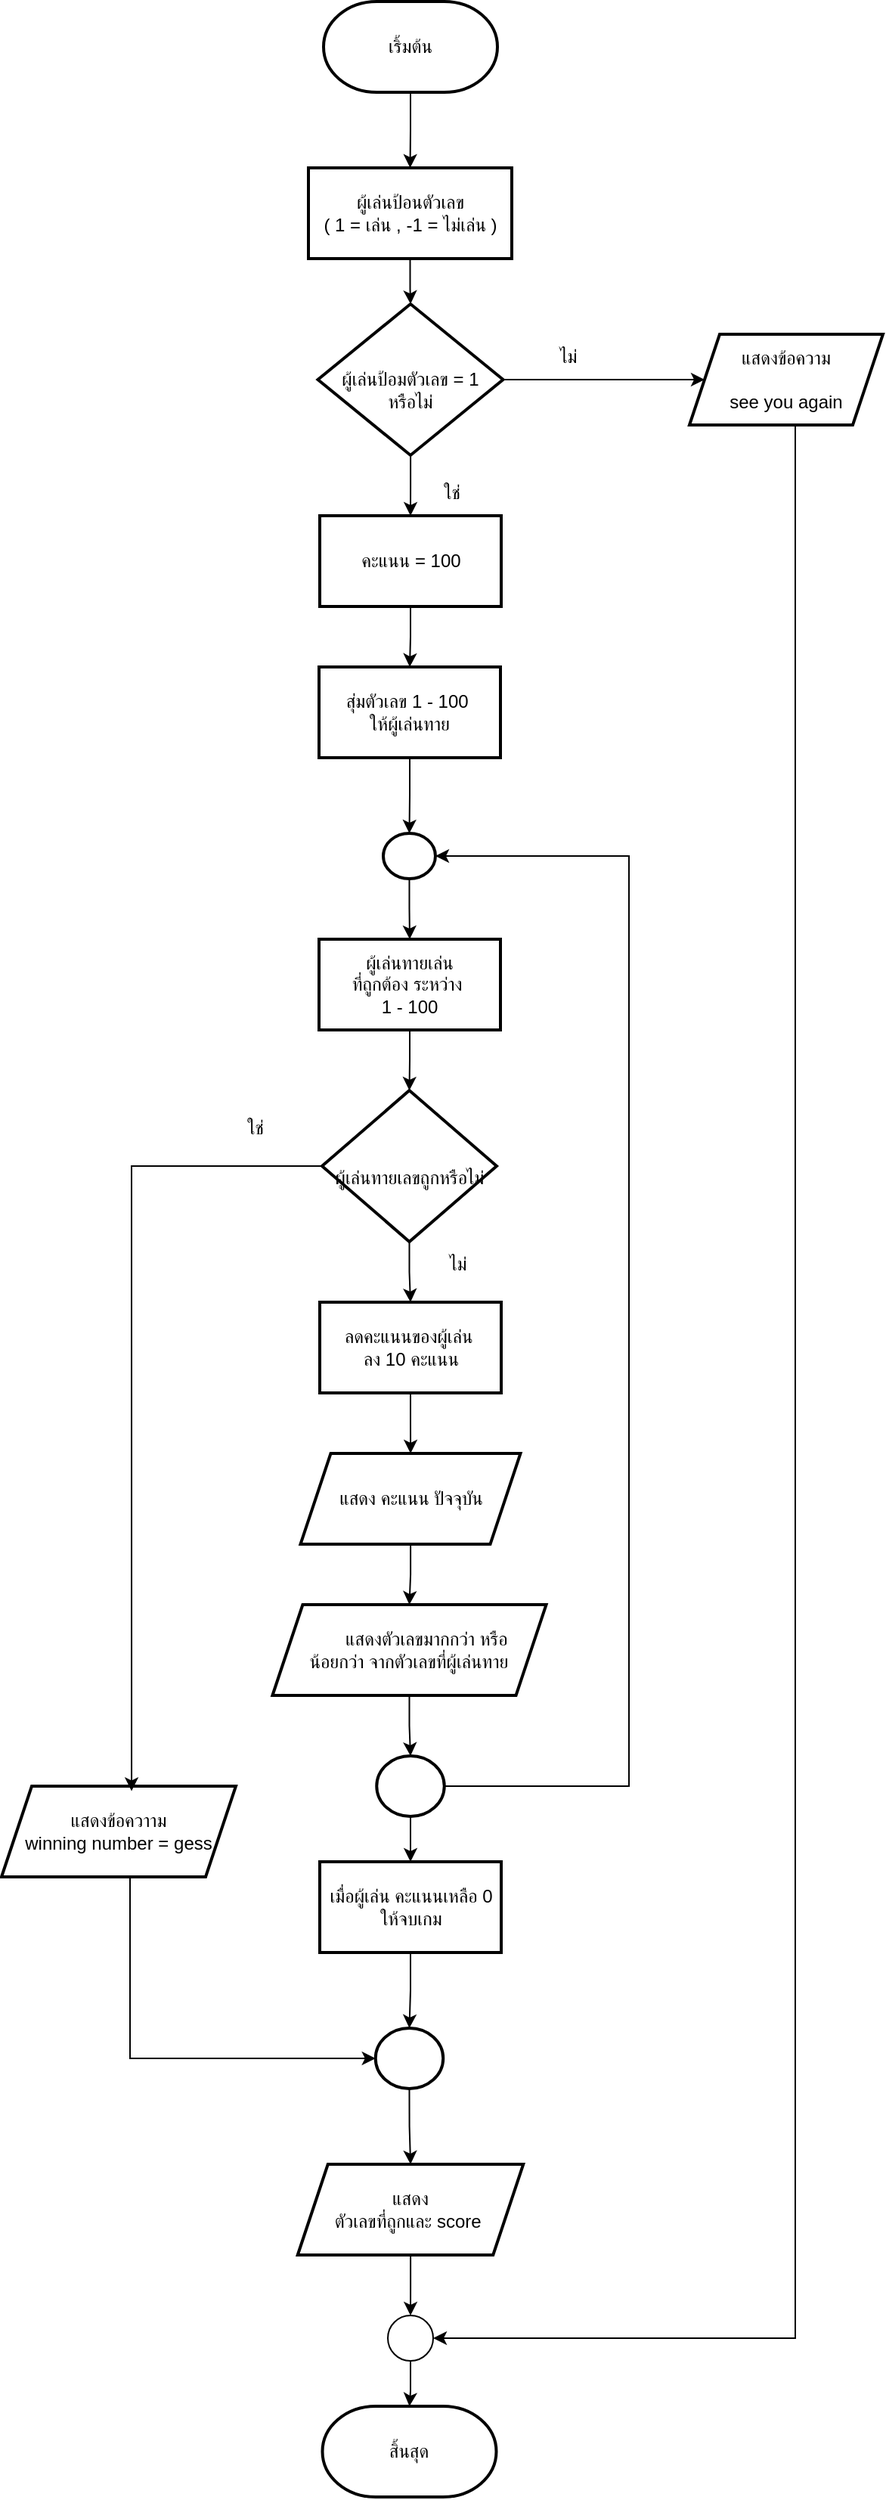 <!--[if IE]><meta http-equiv="X-UA-Compatible" content="IE=5,IE=9" ><![endif]-->
<!DOCTYPE html>
<html>
<head>
<title>Lab7</title>
<meta charset="utf-8"/>
</head>
<body><div class="mxgraph" style="max-width:100%;border:1px solid transparent;" data-mxgraph="{&quot;highlight&quot;:&quot;#0000ff&quot;,&quot;nav&quot;:true,&quot;resize&quot;:true,&quot;dark-mode&quot;:&quot;auto&quot;,&quot;toolbar&quot;:&quot;zoom layers tags lightbox&quot;,&quot;edit&quot;:&quot;_blank&quot;,&quot;xml&quot;:&quot;&lt;mxfile host=\&quot;app.diagrams.net\&quot; agent=\&quot;Mozilla/5.0 (Windows NT 10.0; Win64; x64) AppleWebKit/537.36 (KHTML, like Gecko) Chrome/139.0.0.0 Safari/537.36 Edg/139.0.0.0\&quot; version=\&quot;28.1.0\&quot;&gt;\n  &lt;diagram name=\&quot;Page-1\&quot; id=\&quot;Yy1FlRuDkq9yX7NlH2-i\&quot;&gt;\n    &lt;mxGraphModel dx=\&quot;978\&quot; dy=\&quot;542\&quot; grid=\&quot;1\&quot; gridSize=\&quot;10\&quot; guides=\&quot;1\&quot; tooltips=\&quot;1\&quot; connect=\&quot;1\&quot; arrows=\&quot;1\&quot; fold=\&quot;1\&quot; page=\&quot;1\&quot; pageScale=\&quot;1\&quot; pageWidth=\&quot;850\&quot; pageHeight=\&quot;1100\&quot; math=\&quot;0\&quot; shadow=\&quot;0\&quot;&gt;\n      &lt;root&gt;\n        &lt;mxCell id=\&quot;0\&quot; /&gt;\n        &lt;mxCell id=\&quot;1\&quot; parent=\&quot;0\&quot; /&gt;\n        &lt;mxCell id=\&quot;HMM1KEtsU0UgiyhBTCUM-3\&quot; value=\&quot;\&quot; style=\&quot;edgeStyle=orthogonalEdgeStyle;rounded=0;orthogonalLoop=1;jettySize=auto;html=1;\&quot; parent=\&quot;1\&quot; source=\&quot;HMM1KEtsU0UgiyhBTCUM-1\&quot; target=\&quot;HMM1KEtsU0UgiyhBTCUM-2\&quot; edge=\&quot;1\&quot;&gt;\n          &lt;mxGeometry relative=\&quot;1\&quot; as=\&quot;geometry\&quot; /&gt;\n        &lt;/mxCell&gt;\n        &lt;mxCell id=\&quot;HMM1KEtsU0UgiyhBTCUM-1\&quot; value=\&quot;เริ้มต้น\&quot; style=\&quot;strokeWidth=2;html=1;shape=mxgraph.flowchart.terminator;whiteSpace=wrap;\&quot; parent=\&quot;1\&quot; vertex=\&quot;1\&quot;&gt;\n          &lt;mxGeometry x=\&quot;368\&quot; y=\&quot;40\&quot; width=\&quot;115\&quot; height=\&quot;60\&quot; as=\&quot;geometry\&quot; /&gt;\n        &lt;/mxCell&gt;\n        &lt;mxCell id=\&quot;HMM1KEtsU0UgiyhBTCUM-5\&quot; value=\&quot;\&quot; style=\&quot;edgeStyle=orthogonalEdgeStyle;rounded=0;orthogonalLoop=1;jettySize=auto;html=1;\&quot; parent=\&quot;1\&quot; source=\&quot;HMM1KEtsU0UgiyhBTCUM-2\&quot; target=\&quot;HMM1KEtsU0UgiyhBTCUM-4\&quot; edge=\&quot;1\&quot;&gt;\n          &lt;mxGeometry relative=\&quot;1\&quot; as=\&quot;geometry\&quot; /&gt;\n        &lt;/mxCell&gt;\n        &lt;mxCell id=\&quot;HMM1KEtsU0UgiyhBTCUM-2\&quot; value=\&quot;ผู้เล่นป้อนตัวเลข&amp;lt;div&amp;gt;( 1 = เล่น , -1 = ไม่เล่น )&amp;lt;/div&amp;gt;\&quot; style=\&quot;whiteSpace=wrap;html=1;strokeWidth=2;\&quot; parent=\&quot;1\&quot; vertex=\&quot;1\&quot;&gt;\n          &lt;mxGeometry x=\&quot;358\&quot; y=\&quot;150\&quot; width=\&quot;134.5\&quot; height=\&quot;60\&quot; as=\&quot;geometry\&quot; /&gt;\n        &lt;/mxCell&gt;\n        &lt;mxCell id=\&quot;HMM1KEtsU0UgiyhBTCUM-7\&quot; value=\&quot;\&quot; style=\&quot;edgeStyle=orthogonalEdgeStyle;rounded=0;orthogonalLoop=1;jettySize=auto;html=1;\&quot; parent=\&quot;1\&quot; source=\&quot;HMM1KEtsU0UgiyhBTCUM-4\&quot; target=\&quot;HMM1KEtsU0UgiyhBTCUM-6\&quot; edge=\&quot;1\&quot;&gt;\n          &lt;mxGeometry relative=\&quot;1\&quot; as=\&quot;geometry\&quot; /&gt;\n        &lt;/mxCell&gt;\n        &lt;mxCell id=\&quot;HMM1KEtsU0UgiyhBTCUM-11\&quot; value=\&quot;\&quot; style=\&quot;edgeStyle=orthogonalEdgeStyle;rounded=0;orthogonalLoop=1;jettySize=auto;html=1;\&quot; parent=\&quot;1\&quot; source=\&quot;HMM1KEtsU0UgiyhBTCUM-4\&quot; target=\&quot;HMM1KEtsU0UgiyhBTCUM-10\&quot; edge=\&quot;1\&quot;&gt;\n          &lt;mxGeometry relative=\&quot;1\&quot; as=\&quot;geometry\&quot; /&gt;\n        &lt;/mxCell&gt;\n        &lt;mxCell id=\&quot;HMM1KEtsU0UgiyhBTCUM-4\&quot; value=\&quot;&amp;lt;div&amp;gt;&amp;lt;br&amp;gt;&amp;lt;/div&amp;gt;ผู้เล่นป้อมตัวเลข = 1&amp;lt;div&amp;gt;หรือไม่&amp;lt;/div&amp;gt;\&quot; style=\&quot;rhombus;whiteSpace=wrap;html=1;strokeWidth=2;\&quot; parent=\&quot;1\&quot; vertex=\&quot;1\&quot;&gt;\n          &lt;mxGeometry x=\&quot;364.25\&quot; y=\&quot;240\&quot; width=\&quot;122.5\&quot; height=\&quot;100\&quot; as=\&quot;geometry\&quot; /&gt;\n        &lt;/mxCell&gt;\n        &lt;mxCell id=\&quot;HMM1KEtsU0UgiyhBTCUM-53\&quot; style=\&quot;edgeStyle=orthogonalEdgeStyle;rounded=0;orthogonalLoop=1;jettySize=auto;html=1;entryX=1;entryY=0.5;entryDx=0;entryDy=0;\&quot; parent=\&quot;1\&quot; source=\&quot;HMM1KEtsU0UgiyhBTCUM-6\&quot; target=\&quot;HMM1KEtsU0UgiyhBTCUM-29\&quot; edge=\&quot;1\&quot;&gt;\n          &lt;mxGeometry relative=\&quot;1\&quot; as=\&quot;geometry\&quot;&gt;\n            &lt;Array as=\&quot;points\&quot;&gt;\n              &lt;mxPoint x=\&quot;680\&quot; y=\&quot;1585\&quot; /&gt;\n            &lt;/Array&gt;\n          &lt;/mxGeometry&gt;\n        &lt;/mxCell&gt;\n        &lt;mxCell id=\&quot;HMM1KEtsU0UgiyhBTCUM-6\&quot; value=\&quot;แสดงข้อความ&amp;lt;div&amp;gt;&amp;lt;br&amp;gt;&amp;lt;/div&amp;gt;&amp;lt;div&amp;gt;see you again&amp;lt;/div&amp;gt;\&quot; style=\&quot;shape=parallelogram;perimeter=parallelogramPerimeter;whiteSpace=wrap;html=1;fixedSize=1;strokeWidth=2;\&quot; parent=\&quot;1\&quot; vertex=\&quot;1\&quot;&gt;\n          &lt;mxGeometry x=\&quot;610\&quot; y=\&quot;260\&quot; width=\&quot;128\&quot; height=\&quot;60\&quot; as=\&quot;geometry\&quot; /&gt;\n        &lt;/mxCell&gt;\n        &lt;mxCell id=\&quot;HMM1KEtsU0UgiyhBTCUM-9\&quot; value=\&quot;ไม่\&quot; style=\&quot;text;html=1;align=center;verticalAlign=middle;whiteSpace=wrap;rounded=0;\&quot; parent=\&quot;1\&quot; vertex=\&quot;1\&quot;&gt;\n          &lt;mxGeometry x=\&quot;500\&quot; y=\&quot;260\&quot; width=\&quot;60\&quot; height=\&quot;30\&quot; as=\&quot;geometry\&quot; /&gt;\n        &lt;/mxCell&gt;\n        &lt;mxCell id=\&quot;HMM1KEtsU0UgiyhBTCUM-13\&quot; value=\&quot;\&quot; style=\&quot;edgeStyle=orthogonalEdgeStyle;rounded=0;orthogonalLoop=1;jettySize=auto;html=1;\&quot; parent=\&quot;1\&quot; source=\&quot;HMM1KEtsU0UgiyhBTCUM-10\&quot; target=\&quot;HMM1KEtsU0UgiyhBTCUM-12\&quot; edge=\&quot;1\&quot;&gt;\n          &lt;mxGeometry relative=\&quot;1\&quot; as=\&quot;geometry\&quot; /&gt;\n        &lt;/mxCell&gt;\n        &lt;mxCell id=\&quot;HMM1KEtsU0UgiyhBTCUM-10\&quot; value=\&quot;คะแนน = 100\&quot; style=\&quot;whiteSpace=wrap;html=1;strokeWidth=2;\&quot; parent=\&quot;1\&quot; vertex=\&quot;1\&quot;&gt;\n          &lt;mxGeometry x=\&quot;365.5\&quot; y=\&quot;380\&quot; width=\&quot;120\&quot; height=\&quot;60\&quot; as=\&quot;geometry\&quot; /&gt;\n        &lt;/mxCell&gt;\n        &lt;mxCell id=\&quot;HMM1KEtsU0UgiyhBTCUM-50\&quot; value=\&quot;\&quot; style=\&quot;edgeStyle=orthogonalEdgeStyle;rounded=0;orthogonalLoop=1;jettySize=auto;html=1;\&quot; parent=\&quot;1\&quot; source=\&quot;HMM1KEtsU0UgiyhBTCUM-12\&quot; target=\&quot;HMM1KEtsU0UgiyhBTCUM-49\&quot; edge=\&quot;1\&quot;&gt;\n          &lt;mxGeometry relative=\&quot;1\&quot; as=\&quot;geometry\&quot; /&gt;\n        &lt;/mxCell&gt;\n        &lt;mxCell id=\&quot;HMM1KEtsU0UgiyhBTCUM-12\&quot; value=\&quot;สุ่มตัวเลข 1 - 100&amp;amp;nbsp;&amp;lt;div&amp;gt;ให้ผู้เล่นทาย&amp;lt;/div&amp;gt;\&quot; style=\&quot;whiteSpace=wrap;html=1;strokeWidth=2;\&quot; parent=\&quot;1\&quot; vertex=\&quot;1\&quot;&gt;\n          &lt;mxGeometry x=\&quot;365\&quot; y=\&quot;480\&quot; width=\&quot;120\&quot; height=\&quot;60\&quot; as=\&quot;geometry\&quot; /&gt;\n        &lt;/mxCell&gt;\n        &lt;mxCell id=\&quot;HMM1KEtsU0UgiyhBTCUM-17\&quot; value=\&quot;\&quot; style=\&quot;edgeStyle=orthogonalEdgeStyle;rounded=0;orthogonalLoop=1;jettySize=auto;html=1;\&quot; parent=\&quot;1\&quot; source=\&quot;HMM1KEtsU0UgiyhBTCUM-14\&quot; target=\&quot;HMM1KEtsU0UgiyhBTCUM-16\&quot; edge=\&quot;1\&quot;&gt;\n          &lt;mxGeometry relative=\&quot;1\&quot; as=\&quot;geometry\&quot; /&gt;\n        &lt;/mxCell&gt;\n        &lt;mxCell id=\&quot;HMM1KEtsU0UgiyhBTCUM-14\&quot; value=\&quot;ผู้เล่นทายเล่น&amp;lt;div&amp;gt;ที่ถูกต้อง ระหว่าง&amp;amp;nbsp;&amp;lt;/div&amp;gt;&amp;lt;div&amp;gt;1 - 100&amp;lt;/div&amp;gt;\&quot; style=\&quot;whiteSpace=wrap;html=1;strokeWidth=2;\&quot; parent=\&quot;1\&quot; vertex=\&quot;1\&quot;&gt;\n          &lt;mxGeometry x=\&quot;365\&quot; y=\&quot;660\&quot; width=\&quot;120\&quot; height=\&quot;60\&quot; as=\&quot;geometry\&quot; /&gt;\n        &lt;/mxCell&gt;\n        &lt;mxCell id=\&quot;HMM1KEtsU0UgiyhBTCUM-38\&quot; value=\&quot;\&quot; style=\&quot;edgeStyle=orthogonalEdgeStyle;rounded=0;orthogonalLoop=1;jettySize=auto;html=1;\&quot; parent=\&quot;1\&quot; source=\&quot;HMM1KEtsU0UgiyhBTCUM-16\&quot; target=\&quot;HMM1KEtsU0UgiyhBTCUM-37\&quot; edge=\&quot;1\&quot;&gt;\n          &lt;mxGeometry relative=\&quot;1\&quot; as=\&quot;geometry\&quot; /&gt;\n        &lt;/mxCell&gt;\n        &lt;mxCell id=\&quot;HMM1KEtsU0UgiyhBTCUM-16\&quot; value=\&quot;&amp;lt;div&amp;gt;&amp;lt;br&amp;gt;&amp;lt;/div&amp;gt;ผู้เล่นทายเลขถูกหรือไม่\&quot; style=\&quot;rhombus;whiteSpace=wrap;html=1;strokeWidth=2;\&quot; parent=\&quot;1\&quot; vertex=\&quot;1\&quot;&gt;\n          &lt;mxGeometry x=\&quot;367\&quot; y=\&quot;760\&quot; width=\&quot;115.5\&quot; height=\&quot;100\&quot; as=\&quot;geometry\&quot; /&gt;\n        &lt;/mxCell&gt;\n        &lt;mxCell id=\&quot;HMM1KEtsU0UgiyhBTCUM-20\&quot; value=\&quot;ใช่\&quot; style=\&quot;text;html=1;align=center;verticalAlign=middle;whiteSpace=wrap;rounded=0;\&quot; parent=\&quot;1\&quot; vertex=\&quot;1\&quot;&gt;\n          &lt;mxGeometry x=\&quot;422.5\&quot; y=\&quot;350\&quot; width=\&quot;60\&quot; height=\&quot;30\&quot; as=\&quot;geometry\&quot; /&gt;\n        &lt;/mxCell&gt;\n        &lt;mxCell id=\&quot;HMM1KEtsU0UgiyhBTCUM-21\&quot; value=\&quot;ไม่\&quot; style=\&quot;text;html=1;align=center;verticalAlign=middle;whiteSpace=wrap;rounded=0;\&quot; parent=\&quot;1\&quot; vertex=\&quot;1\&quot;&gt;\n          &lt;mxGeometry x=\&quot;426.75\&quot; y=\&quot;860\&quot; width=\&quot;60\&quot; height=\&quot;30\&quot; as=\&quot;geometry\&quot; /&gt;\n        &lt;/mxCell&gt;\n        &lt;mxCell id=\&quot;HMM1KEtsU0UgiyhBTCUM-22\&quot; value=\&quot;ใช่\&quot; style=\&quot;text;html=1;align=center;verticalAlign=middle;whiteSpace=wrap;rounded=0;\&quot; parent=\&quot;1\&quot; vertex=\&quot;1\&quot;&gt;\n          &lt;mxGeometry x=\&quot;292.75\&quot; y=\&quot;770\&quot; width=\&quot;60\&quot; height=\&quot;30\&quot; as=\&quot;geometry\&quot; /&gt;\n        &lt;/mxCell&gt;\n        &lt;mxCell id=\&quot;HMM1KEtsU0UgiyhBTCUM-77\&quot; style=\&quot;edgeStyle=orthogonalEdgeStyle;rounded=0;orthogonalLoop=1;jettySize=auto;html=1;entryX=0;entryY=0.5;entryDx=0;entryDy=0;\&quot; parent=\&quot;1\&quot; source=\&quot;HMM1KEtsU0UgiyhBTCUM-26\&quot; target=\&quot;HMM1KEtsU0UgiyhBTCUM-74\&quot; edge=\&quot;1\&quot;&gt;\n          &lt;mxGeometry relative=\&quot;1\&quot; as=\&quot;geometry\&quot;&gt;\n            &lt;Array as=\&quot;points\&quot;&gt;\n              &lt;mxPoint x=\&quot;240\&quot; y=\&quot;1400\&quot; /&gt;\n            &lt;/Array&gt;\n          &lt;/mxGeometry&gt;\n        &lt;/mxCell&gt;\n        &lt;mxCell id=\&quot;HMM1KEtsU0UgiyhBTCUM-26\&quot; value=\&quot;แสดงข้อควาาม&amp;lt;div&amp;gt;winning number = gess&amp;lt;/div&amp;gt;\&quot; style=\&quot;shape=parallelogram;perimeter=parallelogramPerimeter;whiteSpace=wrap;html=1;fixedSize=1;strokeWidth=2;\&quot; parent=\&quot;1\&quot; vertex=\&quot;1\&quot;&gt;\n          &lt;mxGeometry x=\&quot;155\&quot; y=\&quot;1220\&quot; width=\&quot;155\&quot; height=\&quot;60\&quot; as=\&quot;geometry\&quot; /&gt;\n        &lt;/mxCell&gt;\n        &lt;mxCell id=\&quot;HMM1KEtsU0UgiyhBTCUM-28\&quot; value=\&quot;สิ้นสุด\&quot; style=\&quot;strokeWidth=2;html=1;shape=mxgraph.flowchart.terminator;whiteSpace=wrap;\&quot; parent=\&quot;1\&quot; vertex=\&quot;1\&quot;&gt;\n          &lt;mxGeometry x=\&quot;367.25\&quot; y=\&quot;1630\&quot; width=\&quot;115\&quot; height=\&quot;60\&quot; as=\&quot;geometry\&quot; /&gt;\n        &lt;/mxCell&gt;\n        &lt;mxCell id=\&quot;HMM1KEtsU0UgiyhBTCUM-54\&quot; style=\&quot;edgeStyle=orthogonalEdgeStyle;rounded=0;orthogonalLoop=1;jettySize=auto;html=1;\&quot; parent=\&quot;1\&quot; source=\&quot;HMM1KEtsU0UgiyhBTCUM-29\&quot; target=\&quot;HMM1KEtsU0UgiyhBTCUM-28\&quot; edge=\&quot;1\&quot;&gt;\n          &lt;mxGeometry relative=\&quot;1\&quot; as=\&quot;geometry\&quot; /&gt;\n        &lt;/mxCell&gt;\n        &lt;mxCell id=\&quot;HMM1KEtsU0UgiyhBTCUM-29\&quot; value=\&quot;\&quot; style=\&quot;ellipse;whiteSpace=wrap;html=1;\&quot; parent=\&quot;1\&quot; vertex=\&quot;1\&quot;&gt;\n          &lt;mxGeometry x=\&quot;410.51\&quot; y=\&quot;1570\&quot; width=\&quot;30\&quot; height=\&quot;30\&quot; as=\&quot;geometry\&quot; /&gt;\n        &lt;/mxCell&gt;\n        &lt;mxCell id=\&quot;HMM1KEtsU0UgiyhBTCUM-56\&quot; style=\&quot;edgeStyle=orthogonalEdgeStyle;rounded=0;orthogonalLoop=1;jettySize=auto;html=1;\&quot; parent=\&quot;1\&quot; source=\&quot;HMM1KEtsU0UgiyhBTCUM-32\&quot; target=\&quot;HMM1KEtsU0UgiyhBTCUM-29\&quot; edge=\&quot;1\&quot;&gt;\n          &lt;mxGeometry relative=\&quot;1\&quot; as=\&quot;geometry\&quot; /&gt;\n        &lt;/mxCell&gt;\n        &lt;mxCell id=\&quot;HMM1KEtsU0UgiyhBTCUM-32\&quot; value=\&quot;แสดง&amp;lt;div&amp;gt;ตัวเลขที่ถูกและ score&amp;amp;nbsp;&amp;lt;/div&amp;gt;\&quot; style=\&quot;shape=parallelogram;perimeter=parallelogramPerimeter;whiteSpace=wrap;html=1;fixedSize=1;strokeWidth=2;\&quot; parent=\&quot;1\&quot; vertex=\&quot;1\&quot;&gt;\n          &lt;mxGeometry x=\&quot;350.88\&quot; y=\&quot;1470\&quot; width=\&quot;149.25\&quot; height=\&quot;60\&quot; as=\&quot;geometry\&quot; /&gt;\n        &lt;/mxCell&gt;\n        &lt;mxCell id=\&quot;HMM1KEtsU0UgiyhBTCUM-67\&quot; value=\&quot;\&quot; style=\&quot;edgeStyle=orthogonalEdgeStyle;rounded=0;orthogonalLoop=1;jettySize=auto;html=1;\&quot; parent=\&quot;1\&quot; source=\&quot;HMM1KEtsU0UgiyhBTCUM-35\&quot; target=\&quot;HMM1KEtsU0UgiyhBTCUM-65\&quot; edge=\&quot;1\&quot;&gt;\n          &lt;mxGeometry relative=\&quot;1\&quot; as=\&quot;geometry\&quot; /&gt;\n        &lt;/mxCell&gt;\n        &lt;mxCell id=\&quot;HMM1KEtsU0UgiyhBTCUM-35\&quot; value=\&quot;&amp;lt;span style=&amp;quot;white-space: pre;&amp;quot;&amp;gt;&amp;#x9;&amp;lt;/span&amp;gt;แสดงตัวเลขมากกว่า หรือ&amp;amp;nbsp;&amp;lt;div&amp;gt;น้อยกว่า จากตัวเลขที่ผู้เล่นทาย&amp;lt;/div&amp;gt;\&quot; style=\&quot;shape=parallelogram;perimeter=parallelogramPerimeter;whiteSpace=wrap;html=1;fixedSize=1;strokeWidth=2;\&quot; parent=\&quot;1\&quot; vertex=\&quot;1\&quot;&gt;\n          &lt;mxGeometry x=\&quot;334.22\&quot; y=\&quot;1100\&quot; width=\&quot;181.06\&quot; height=\&quot;60\&quot; as=\&quot;geometry\&quot; /&gt;\n        &lt;/mxCell&gt;\n        &lt;mxCell id=\&quot;HMM1KEtsU0UgiyhBTCUM-43\&quot; value=\&quot;\&quot; style=\&quot;edgeStyle=orthogonalEdgeStyle;rounded=0;orthogonalLoop=1;jettySize=auto;html=1;\&quot; parent=\&quot;1\&quot; source=\&quot;HMM1KEtsU0UgiyhBTCUM-37\&quot; target=\&quot;HMM1KEtsU0UgiyhBTCUM-42\&quot; edge=\&quot;1\&quot;&gt;\n          &lt;mxGeometry relative=\&quot;1\&quot; as=\&quot;geometry\&quot; /&gt;\n        &lt;/mxCell&gt;\n        &lt;mxCell id=\&quot;HMM1KEtsU0UgiyhBTCUM-37\&quot; value=\&quot;ลดคะแนนของผู้เล่น&amp;amp;nbsp;&amp;lt;div&amp;gt;ลง 10 คะแนน&amp;lt;/div&amp;gt;\&quot; style=\&quot;whiteSpace=wrap;html=1;strokeWidth=2;\&quot; parent=\&quot;1\&quot; vertex=\&quot;1\&quot;&gt;\n          &lt;mxGeometry x=\&quot;365.5\&quot; y=\&quot;900\&quot; width=\&quot;120\&quot; height=\&quot;60\&quot; as=\&quot;geometry\&quot; /&gt;\n        &lt;/mxCell&gt;\n        &lt;mxCell id=\&quot;HMM1KEtsU0UgiyhBTCUM-44\&quot; style=\&quot;edgeStyle=orthogonalEdgeStyle;rounded=0;orthogonalLoop=1;jettySize=auto;html=1;entryX=0.5;entryY=0;entryDx=0;entryDy=0;\&quot; parent=\&quot;1\&quot; source=\&quot;HMM1KEtsU0UgiyhBTCUM-42\&quot; target=\&quot;HMM1KEtsU0UgiyhBTCUM-35\&quot; edge=\&quot;1\&quot;&gt;\n          &lt;mxGeometry relative=\&quot;1\&quot; as=\&quot;geometry\&quot; /&gt;\n        &lt;/mxCell&gt;\n        &lt;mxCell id=\&quot;HMM1KEtsU0UgiyhBTCUM-42\&quot; value=\&quot;แสดง คะแนน ปัจจุบัน\&quot; style=\&quot;shape=parallelogram;perimeter=parallelogramPerimeter;whiteSpace=wrap;html=1;fixedSize=1;strokeWidth=2;\&quot; parent=\&quot;1\&quot; vertex=\&quot;1\&quot;&gt;\n          &lt;mxGeometry x=\&quot;352.75\&quot; y=\&quot;1000\&quot; width=\&quot;145.5\&quot; height=\&quot;60\&quot; as=\&quot;geometry\&quot; /&gt;\n        &lt;/mxCell&gt;\n        &lt;mxCell id=\&quot;HMM1KEtsU0UgiyhBTCUM-51\&quot; style=\&quot;edgeStyle=orthogonalEdgeStyle;rounded=0;orthogonalLoop=1;jettySize=auto;html=1;entryX=0.5;entryY=0;entryDx=0;entryDy=0;\&quot; parent=\&quot;1\&quot; source=\&quot;HMM1KEtsU0UgiyhBTCUM-49\&quot; target=\&quot;HMM1KEtsU0UgiyhBTCUM-14\&quot; edge=\&quot;1\&quot;&gt;\n          &lt;mxGeometry relative=\&quot;1\&quot; as=\&quot;geometry\&quot; /&gt;\n        &lt;/mxCell&gt;\n        &lt;mxCell id=\&quot;HMM1KEtsU0UgiyhBTCUM-49\&quot; value=\&quot;\&quot; style=\&quot;ellipse;whiteSpace=wrap;html=1;strokeWidth=2;\&quot; parent=\&quot;1\&quot; vertex=\&quot;1\&quot;&gt;\n          &lt;mxGeometry x=\&quot;407.5\&quot; y=\&quot;590\&quot; width=\&quot;34.49\&quot; height=\&quot;30\&quot; as=\&quot;geometry\&quot; /&gt;\n        &lt;/mxCell&gt;\n        &lt;mxCell id=\&quot;HMM1KEtsU0UgiyhBTCUM-62\&quot; style=\&quot;edgeStyle=orthogonalEdgeStyle;rounded=0;orthogonalLoop=1;jettySize=auto;html=1;entryX=0.555;entryY=0.054;entryDx=0;entryDy=0;entryPerimeter=0;\&quot; parent=\&quot;1\&quot; source=\&quot;HMM1KEtsU0UgiyhBTCUM-16\&quot; target=\&quot;HMM1KEtsU0UgiyhBTCUM-26\&quot; edge=\&quot;1\&quot;&gt;\n          &lt;mxGeometry relative=\&quot;1\&quot; as=\&quot;geometry\&quot; /&gt;\n        &lt;/mxCell&gt;\n        &lt;mxCell id=\&quot;HMM1KEtsU0UgiyhBTCUM-68\&quot; style=\&quot;edgeStyle=orthogonalEdgeStyle;rounded=0;orthogonalLoop=1;jettySize=auto;html=1;entryX=1;entryY=0.5;entryDx=0;entryDy=0;\&quot; parent=\&quot;1\&quot; source=\&quot;HMM1KEtsU0UgiyhBTCUM-65\&quot; target=\&quot;HMM1KEtsU0UgiyhBTCUM-49\&quot; edge=\&quot;1\&quot;&gt;\n          &lt;mxGeometry relative=\&quot;1\&quot; as=\&quot;geometry\&quot;&gt;\n            &lt;Array as=\&quot;points\&quot;&gt;\n              &lt;mxPoint x=\&quot;570\&quot; y=\&quot;1220\&quot; /&gt;\n              &lt;mxPoint x=\&quot;570\&quot; y=\&quot;605\&quot; /&gt;\n            &lt;/Array&gt;\n          &lt;/mxGeometry&gt;\n        &lt;/mxCell&gt;\n        &lt;mxCell id=\&quot;HMM1KEtsU0UgiyhBTCUM-72\&quot; value=\&quot;\&quot; style=\&quot;edgeStyle=orthogonalEdgeStyle;rounded=0;orthogonalLoop=1;jettySize=auto;html=1;\&quot; parent=\&quot;1\&quot; source=\&quot;HMM1KEtsU0UgiyhBTCUM-65\&quot; target=\&quot;HMM1KEtsU0UgiyhBTCUM-71\&quot; edge=\&quot;1\&quot;&gt;\n          &lt;mxGeometry relative=\&quot;1\&quot; as=\&quot;geometry\&quot; /&gt;\n        &lt;/mxCell&gt;\n        &lt;mxCell id=\&quot;HMM1KEtsU0UgiyhBTCUM-65\&quot; value=\&quot;\&quot; style=\&quot;ellipse;whiteSpace=wrap;html=1;strokeWidth=2;\&quot; parent=\&quot;1\&quot; vertex=\&quot;1\&quot;&gt;\n          &lt;mxGeometry x=\&quot;403.13\&quot; y=\&quot;1200\&quot; width=\&quot;44.75\&quot; height=\&quot;40\&quot; as=\&quot;geometry\&quot; /&gt;\n        &lt;/mxCell&gt;\n        &lt;mxCell id=\&quot;HMM1KEtsU0UgiyhBTCUM-76\&quot; value=\&quot;\&quot; style=\&quot;edgeStyle=orthogonalEdgeStyle;rounded=0;orthogonalLoop=1;jettySize=auto;html=1;\&quot; parent=\&quot;1\&quot; source=\&quot;HMM1KEtsU0UgiyhBTCUM-71\&quot; target=\&quot;HMM1KEtsU0UgiyhBTCUM-74\&quot; edge=\&quot;1\&quot;&gt;\n          &lt;mxGeometry relative=\&quot;1\&quot; as=\&quot;geometry\&quot; /&gt;\n        &lt;/mxCell&gt;\n        &lt;mxCell id=\&quot;HMM1KEtsU0UgiyhBTCUM-71\&quot; value=\&quot;เมื่อผู้เล่น คะแนนเหลือ 0 ให้จบเกม\&quot; style=\&quot;whiteSpace=wrap;html=1;strokeWidth=2;\&quot; parent=\&quot;1\&quot; vertex=\&quot;1\&quot;&gt;\n          &lt;mxGeometry x=\&quot;365.505\&quot; y=\&quot;1270\&quot; width=\&quot;120\&quot; height=\&quot;60\&quot; as=\&quot;geometry\&quot; /&gt;\n        &lt;/mxCell&gt;\n        &lt;mxCell id=\&quot;HMM1KEtsU0UgiyhBTCUM-75\&quot; value=\&quot;\&quot; style=\&quot;edgeStyle=orthogonalEdgeStyle;rounded=0;orthogonalLoop=1;jettySize=auto;html=1;\&quot; parent=\&quot;1\&quot; source=\&quot;HMM1KEtsU0UgiyhBTCUM-74\&quot; target=\&quot;HMM1KEtsU0UgiyhBTCUM-32\&quot; edge=\&quot;1\&quot;&gt;\n          &lt;mxGeometry relative=\&quot;1\&quot; as=\&quot;geometry\&quot; /&gt;\n        &lt;/mxCell&gt;\n        &lt;mxCell id=\&quot;HMM1KEtsU0UgiyhBTCUM-74\&quot; value=\&quot;\&quot; style=\&quot;ellipse;whiteSpace=wrap;html=1;strokeWidth=2;\&quot; parent=\&quot;1\&quot; vertex=\&quot;1\&quot;&gt;\n          &lt;mxGeometry x=\&quot;402.37\&quot; y=\&quot;1380\&quot; width=\&quot;44.75\&quot; height=\&quot;40\&quot; as=\&quot;geometry\&quot; /&gt;\n        &lt;/mxCell&gt;\n      &lt;/root&gt;\n    &lt;/mxGraphModel&gt;\n  &lt;/diagram&gt;\n&lt;/mxfile&gt;\n&quot;}"></div>
<script type="text/javascript" src="https://viewer.diagrams.net/js/viewer-static.min.js"></script>
</body>
</html>